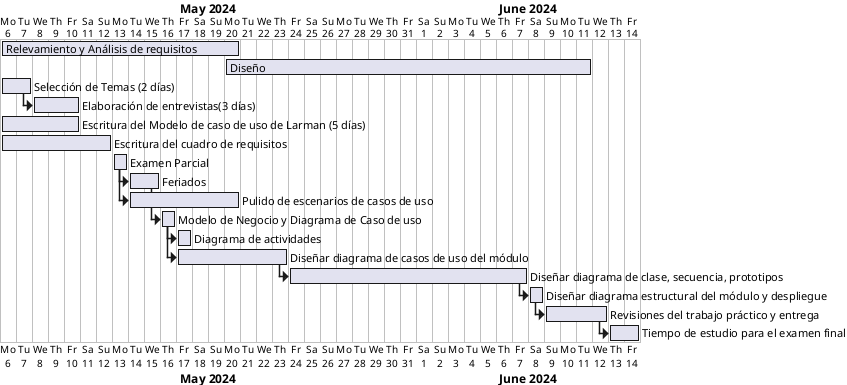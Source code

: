 @startgantt
Project starts 2024-05-06

[Relevamiento y Análisis de requisitos] starts D+0 and ends 2024-05-20
[Diseño] starts 2024-05-20 and ends 2024-06-11

[Selección de Temas (2 días)] requires 2 days

[Elaboración de entrevistas(3 días)] requires 3 days
[Elaboración de entrevistas(3 días)] starts at [Selección de Temas (2 días)]'s end


[Escritura del Modelo de caso de uso de Larman (5 días)] requires 5 days
[Escritura del cuadro de requisitos] requires 7 days

[Examen Parcial] starts 2024-05-13
[Feriados] starts at [Examen Parcial]'s end
[Feriados] requires 2 days

[Pulido de escenarios de casos de uso] starts at [Examen Parcial]'s end
[Pulido de escenarios de casos de uso] requires 7 days

[Modelo de Negocio y Diagrama de Caso de uso] starts at [Feriados]'s end
[Modelo de Negocio y Diagrama de Caso de uso] requires 1 days

[Diagrama de actividades] starts at [Modelo de Negocio y Diagrama de Caso de uso]'s end
[Diagrama de actividades] requires 1 days

[Diseñar diagrama de casos de uso del módulo] starts at [Modelo de Negocio y Diagrama de Caso de uso]'s end
[Diseñar diagrama de casos de uso del módulo] requires 7 days

[Diseñar diagrama de clase, secuencia, prototipos] starts at [Diseñar diagrama de casos de uso del módulo]'s end
[Diseñar diagrama de clase, secuencia, prototipos] requires 15 days

[Diseñar diagrama estructural del módulo y despliegue] starts at [Diseñar diagrama de clase, secuencia, prototipos]'s end
[Diseñar diagrama estructural del módulo y despliegue] requires 1 days

[Revisiones del trabajo práctico y entrega] starts at [Diseñar diagrama estructural del módulo y despliegue]'s end
[Revisiones del trabajo práctico y entrega] requires 4 days

[Tiempo de estudio para el examen final] starts at [Revisiones del trabajo práctico y entrega]'s end
[Tiempo de estudio para el examen final] requires 2 days

@endgantt